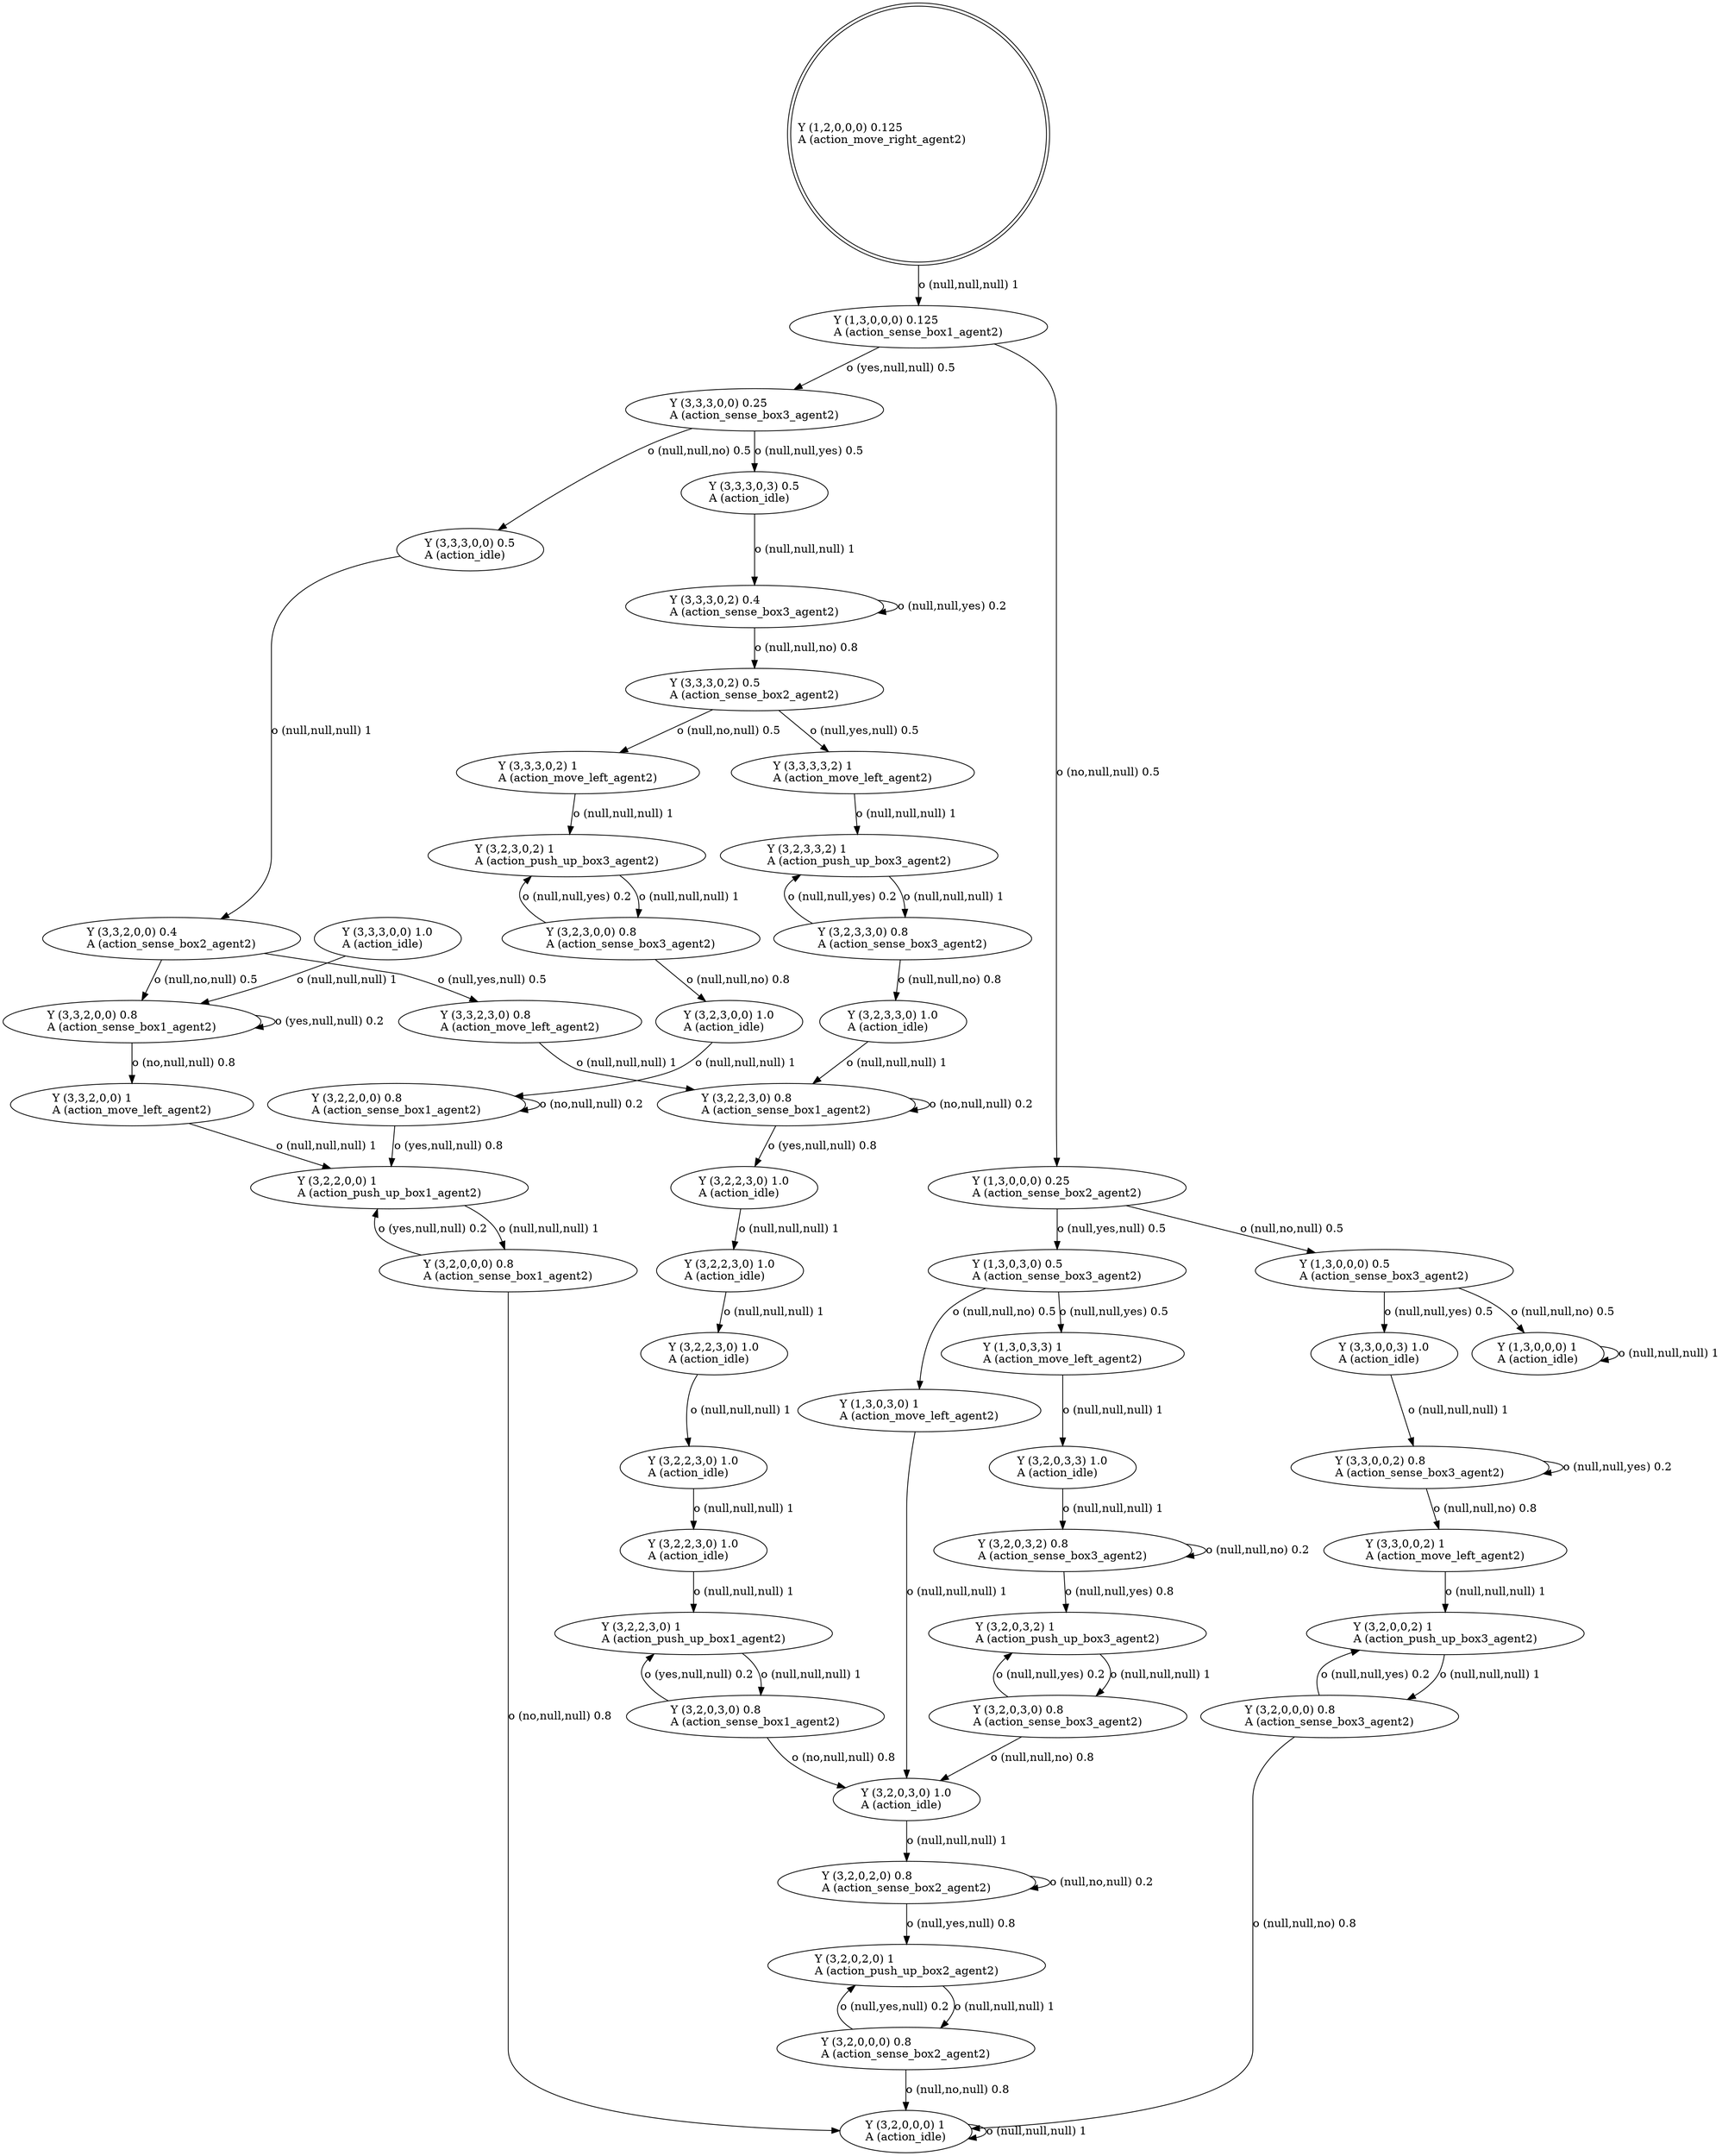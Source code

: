 digraph "G" {
root [label="Y (1,2,0,0,0) 0.125\lA (action_move_right_agent2)\l", labeljust="l", shape=doublecircle];
x0row4 [label="Y (1,3,0,0,0) 0.125\lA (action_sense_box1_agent2)\l"];
x0row14 [label="Y (1,3,0,0,0) 0.25\lA (action_sense_box2_agent2)\l"];
x0row24 [label="Y (3,3,3,0,0) 0.25\lA (action_sense_box3_agent2)\l"];
x0row29 [label="Y (3,3,3,0,3) 0.5\lA (action_idle)\l"];
x0row30 [label="Y (3,3,3,0,0) 0.5\lA (action_idle)\l"];
x0row43 [label="Y (3,3,3,0,2) 0.4\lA (action_sense_box3_agent2)\l"];
x0row53 [label="Y (3,3,3,0,2) 0.5\lA (action_sense_box2_agent2)\l"];
x0row69 [label="Y (3,3,3,3,2) 1\lA (action_move_left_agent2)\l"];
x0row70 [label="Y (3,3,3,0,2) 1\lA (action_move_left_agent2)\l"];
x0row80 [label="Y (3,2,3,3,2) 1\lA (action_push_up_box3_agent2)\l"];
x0row88 [label="Y (3,2,3,3,0) 0.8\lA (action_sense_box3_agent2)\l"];
x0row90 [label="Y (3,2,3,3,0) 1.0\lA (action_idle)\l"];
x0row101 [label="Y (3,2,2,3,0) 0.8\lA (action_sense_box1_agent2)\l"];
x0row107 [label="Y (3,2,2,3,0) 1\lA (action_push_up_box1_agent2)\l"];
x0row110 [label="Y (3,3,2,3,0) 0.8\lA (action_move_left_agent2)\l"];
x0row113 [label="Y (3,2,0,3,0) 0.8\lA (action_sense_box1_agent2)\l"];
x0row121 [label="Y (3,2,0,3,0) 1.0\lA (action_idle)\l"];
x0row127 [label="Y (3,2,0,2,0) 0.8\lA (action_sense_box2_agent2)\l"];
x0row132 [label="Y (3,2,0,2,0) 1\lA (action_push_up_box2_agent2)\l"];
x0row139 [label="Y (3,2,0,0,0) 0.8\lA (action_sense_box2_agent2)\l"];
x0row144 [label="Y (3,2,0,0,0) 1\lA (action_idle)\l"];
x0row155 [label="Y (3,2,3,0,2) 1\lA (action_push_up_box3_agent2)\l"];
x0row161 [label="Y (3,2,3,0,0) 0.8\lA (action_sense_box3_agent2)\l"];
x0row163 [label="Y (3,2,3,0,0) 1.0\lA (action_idle)\l"];
x0row172 [label="Y (3,2,2,0,0) 0.8\lA (action_sense_box1_agent2)\l"];
x0row173 [label="Y (3,3,3,0,0) 1.0\lA (action_idle)\l"];
x0row178 [label="Y (3,2,2,0,0) 1\lA (action_push_up_box1_agent2)\l"];
x0row180 [label="Y (3,3,2,0,0) 0.8\lA (action_sense_box1_agent2)\l"];
x0row183 [label="Y (3,2,0,0,0) 0.8\lA (action_sense_box1_agent2)\l"];
x0row185 [label="Y (3,3,2,0,0) 1\lA (action_move_left_agent2)\l"];
x0row197 [label="Y (3,3,2,0,0) 0.4\lA (action_sense_box2_agent2)\l"];
x0row230 [label="Y (1,3,0,3,0) 0.5\lA (action_sense_box3_agent2)\l"];
x0row231 [label="Y (1,3,0,0,0) 0.5\lA (action_sense_box3_agent2)\l"];
x0row237 [label="Y (1,3,0,3,3) 1\lA (action_move_left_agent2)\l"];
x0row238 [label="Y (1,3,0,3,0) 1\lA (action_move_left_agent2)\l"];
x0row252 [label="Y (3,2,0,3,3) 1.0\lA (action_idle)\l"];
x0row254 [label="Y (3,2,0,3,2) 0.8\lA (action_sense_box3_agent2)\l"];
x0row258 [label="Y (3,2,0,3,2) 1\lA (action_push_up_box3_agent2)\l"];
x0row270 [label="Y (3,2,0,3,0) 0.8\lA (action_sense_box3_agent2)\l"];
x0row284 [label="Y (1,3,0,0,0) 1\lA (action_idle)\l"];
x0row291 [label="Y (3,3,0,0,3) 1.0\lA (action_idle)\l"];
x0row295 [label="Y (3,3,0,0,2) 0.8\lA (action_sense_box3_agent2)\l"];
x0row300 [label="Y (3,3,0,0,2) 1\lA (action_move_left_agent2)\l"];
x0row309 [label="Y (3,2,0,0,2) 1\lA (action_push_up_box3_agent2)\l"];
x0row313 [label="Y (3,2,0,0,0) 0.8\lA (action_sense_box3_agent2)\l"];
x0row107_noop_0 [label="Y (3,2,2,3,0) 1.0\lA (action_idle)\l"];
x0row107_noop_1 [label="Y (3,2,2,3,0) 1.0\lA (action_idle)\l"];
x0row107_noop_2 [label="Y (3,2,2,3,0) 1.0\lA (action_idle)\l"];
x0row107_noop_3 [label="Y (3,2,2,3,0) 1.0\lA (action_idle)\l"];
x0row107_noop_4 [label="Y (3,2,2,3,0) 1.0\lA (action_idle)\l"];
root -> x0row4  [key=0, label="o (null,null,null) 1\l"];
x0row4 -> x0row14  [key=0, label="o (no,null,null) 0.5\l"];
x0row4 -> x0row24  [key=0, label="o (yes,null,null) 0.5\l"];
x0row14 -> x0row230  [key=0, label="o (null,yes,null) 0.5\l"];
x0row14 -> x0row231  [key=0, label="o (null,no,null) 0.5\l"];
x0row24 -> x0row29  [key=0, label="o (null,null,yes) 0.5\l"];
x0row24 -> x0row30  [key=0, label="o (null,null,no) 0.5\l"];
x0row29 -> x0row43  [key=0, label="o (null,null,null) 1\l"];
x0row30 -> x0row197  [key=0, label="o (null,null,null) 1\l"];
x0row43 -> x0row53  [key=0, label="o (null,null,no) 0.8\l"];
x0row43 -> x0row43  [key=0, label="o (null,null,yes) 0.2\l"];
x0row53 -> x0row69  [key=0, label="o (null,yes,null) 0.5\l"];
x0row53 -> x0row70  [key=0, label="o (null,no,null) 0.5\l"];
x0row69 -> x0row80  [key=0, label="o (null,null,null) 1\l"];
x0row70 -> x0row155  [key=0, label="o (null,null,null) 1\l"];
x0row80 -> x0row88  [key=0, label="o (null,null,null) 1\l"];
x0row88 -> x0row80  [key=0, label="o (null,null,yes) 0.2\l"];
x0row88 -> x0row90  [key=0, label="o (null,null,no) 0.8\l"];
x0row90 -> x0row101  [key=0, label="o (null,null,null) 1\l"];
x0row101 -> x0row107_noop_0  [key=0, label="o (yes,null,null) 0.8\l"];
x0row101 -> x0row101  [key=0, label="o (no,null,null) 0.2\l"];
x0row107 -> x0row113  [key=0, label="o (null,null,null) 1\l"];
x0row110 -> x0row101  [key=0, label="o (null,null,null) 1\l"];
x0row113 -> x0row107  [key=0, label="o (yes,null,null) 0.2\l"];
x0row113 -> x0row121  [key=0, label="o (no,null,null) 0.8\l"];
x0row121 -> x0row127  [key=0, label="o (null,null,null) 1\l"];
x0row127 -> x0row132  [key=0, label="o (null,yes,null) 0.8\l"];
x0row127 -> x0row127  [key=0, label="o (null,no,null) 0.2\l"];
x0row132 -> x0row139  [key=0, label="o (null,null,null) 1\l"];
x0row139 -> x0row132  [key=0, label="o (null,yes,null) 0.2\l"];
x0row139 -> x0row144  [key=0, label="o (null,no,null) 0.8\l"];
x0row144 -> x0row144  [key=0, label="o (null,null,null) 1\l"];
x0row155 -> x0row161  [key=0, label="o (null,null,null) 1\l"];
x0row161 -> x0row155  [key=0, label="o (null,null,yes) 0.2\l"];
x0row161 -> x0row163  [key=0, label="o (null,null,no) 0.8\l"];
x0row163 -> x0row172  [key=0, label="o (null,null,null) 1\l"];
x0row172 -> x0row178  [key=0, label="o (yes,null,null) 0.8\l"];
x0row172 -> x0row172  [key=0, label="o (no,null,null) 0.2\l"];
x0row173 -> x0row180  [key=0, label="o (null,null,null) 1\l"];
x0row178 -> x0row183  [key=0, label="o (null,null,null) 1\l"];
x0row180 -> x0row185  [key=0, label="o (no,null,null) 0.8\l"];
x0row180 -> x0row180  [key=0, label="o (yes,null,null) 0.2\l"];
x0row183 -> x0row178  [key=0, label="o (yes,null,null) 0.2\l"];
x0row183 -> x0row144  [key=0, label="o (no,null,null) 0.8\l"];
x0row185 -> x0row178  [key=0, label="o (null,null,null) 1\l"];
x0row197 -> x0row110  [key=0, label="o (null,yes,null) 0.5\l"];
x0row197 -> x0row180  [key=0, label="o (null,no,null) 0.5\l"];
x0row230 -> x0row237  [key=0, label="o (null,null,yes) 0.5\l"];
x0row230 -> x0row238  [key=0, label="o (null,null,no) 0.5\l"];
x0row231 -> x0row284  [key=0, label="o (null,null,no) 0.5\l"];
x0row231 -> x0row291  [key=0, label="o (null,null,yes) 0.5\l"];
x0row237 -> x0row252  [key=0, label="o (null,null,null) 1\l"];
x0row238 -> x0row121  [key=0, label="o (null,null,null) 1\l"];
x0row252 -> x0row254  [key=0, label="o (null,null,null) 1\l"];
x0row254 -> x0row258  [key=0, label="o (null,null,yes) 0.8\l"];
x0row254 -> x0row254  [key=0, label="o (null,null,no) 0.2\l"];
x0row258 -> x0row270  [key=0, label="o (null,null,null) 1\l"];
x0row270 -> x0row258  [key=0, label="o (null,null,yes) 0.2\l"];
x0row270 -> x0row121  [key=0, label="o (null,null,no) 0.8\l"];
x0row284 -> x0row284  [key=0, label="o (null,null,null) 1\l"];
x0row291 -> x0row295  [key=0, label="o (null,null,null) 1\l"];
x0row295 -> x0row300  [key=0, label="o (null,null,no) 0.8\l"];
x0row295 -> x0row295  [key=0, label="o (null,null,yes) 0.2\l"];
x0row300 -> x0row309  [key=0, label="o (null,null,null) 1\l"];
x0row309 -> x0row313  [key=0, label="o (null,null,null) 1\l"];
x0row313 -> x0row309  [key=0, label="o (null,null,yes) 0.2\l"];
x0row313 -> x0row144  [key=0, label="o (null,null,no) 0.8\l"];
x0row107_noop_0 -> x0row107_noop_1  [key=0, label="o (null,null,null) 1\l"];
x0row107_noop_1 -> x0row107_noop_2  [key=0, label="o (null,null,null) 1\l"];
x0row107_noop_2 -> x0row107_noop_3  [key=0, label="o (null,null,null) 1\l"];
x0row107_noop_3 -> x0row107_noop_4  [key=0, label="o (null,null,null) 1\l"];
x0row107_noop_4 -> x0row107  [key=0, label="o (null,null,null) 1\l"];
}
